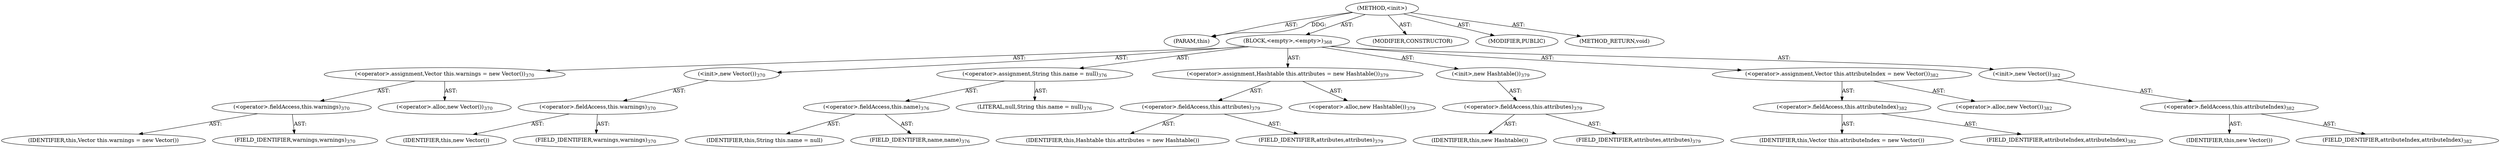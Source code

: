 digraph "&lt;init&gt;" {  
"111669149728" [label = <(METHOD,&lt;init&gt;)> ]
"115964117053" [label = <(PARAM,this)> ]
"25769803868" [label = <(BLOCK,&lt;empty&gt;,&lt;empty&gt;)<SUB>368</SUB>> ]
"30064771502" [label = <(&lt;operator&gt;.assignment,Vector this.warnings = new Vector())<SUB>370</SUB>> ]
"30064771503" [label = <(&lt;operator&gt;.fieldAccess,this.warnings)<SUB>370</SUB>> ]
"68719477061" [label = <(IDENTIFIER,this,Vector this.warnings = new Vector())> ]
"55834574930" [label = <(FIELD_IDENTIFIER,warnings,warnings)<SUB>370</SUB>> ]
"30064771504" [label = <(&lt;operator&gt;.alloc,new Vector())<SUB>370</SUB>> ]
"30064771505" [label = <(&lt;init&gt;,new Vector())<SUB>370</SUB>> ]
"30064771506" [label = <(&lt;operator&gt;.fieldAccess,this.warnings)<SUB>370</SUB>> ]
"68719477062" [label = <(IDENTIFIER,this,new Vector())> ]
"55834574931" [label = <(FIELD_IDENTIFIER,warnings,warnings)<SUB>370</SUB>> ]
"30064771507" [label = <(&lt;operator&gt;.assignment,String this.name = null)<SUB>376</SUB>> ]
"30064771508" [label = <(&lt;operator&gt;.fieldAccess,this.name)<SUB>376</SUB>> ]
"68719477063" [label = <(IDENTIFIER,this,String this.name = null)> ]
"55834574932" [label = <(FIELD_IDENTIFIER,name,name)<SUB>376</SUB>> ]
"90194313312" [label = <(LITERAL,null,String this.name = null)<SUB>376</SUB>> ]
"30064771509" [label = <(&lt;operator&gt;.assignment,Hashtable this.attributes = new Hashtable())<SUB>379</SUB>> ]
"30064771510" [label = <(&lt;operator&gt;.fieldAccess,this.attributes)<SUB>379</SUB>> ]
"68719477064" [label = <(IDENTIFIER,this,Hashtable this.attributes = new Hashtable())> ]
"55834574933" [label = <(FIELD_IDENTIFIER,attributes,attributes)<SUB>379</SUB>> ]
"30064771511" [label = <(&lt;operator&gt;.alloc,new Hashtable())<SUB>379</SUB>> ]
"30064771512" [label = <(&lt;init&gt;,new Hashtable())<SUB>379</SUB>> ]
"30064771513" [label = <(&lt;operator&gt;.fieldAccess,this.attributes)<SUB>379</SUB>> ]
"68719477065" [label = <(IDENTIFIER,this,new Hashtable())> ]
"55834574934" [label = <(FIELD_IDENTIFIER,attributes,attributes)<SUB>379</SUB>> ]
"30064771514" [label = <(&lt;operator&gt;.assignment,Vector this.attributeIndex = new Vector())<SUB>382</SUB>> ]
"30064771515" [label = <(&lt;operator&gt;.fieldAccess,this.attributeIndex)<SUB>382</SUB>> ]
"68719477066" [label = <(IDENTIFIER,this,Vector this.attributeIndex = new Vector())> ]
"55834574935" [label = <(FIELD_IDENTIFIER,attributeIndex,attributeIndex)<SUB>382</SUB>> ]
"30064771516" [label = <(&lt;operator&gt;.alloc,new Vector())<SUB>382</SUB>> ]
"30064771517" [label = <(&lt;init&gt;,new Vector())<SUB>382</SUB>> ]
"30064771518" [label = <(&lt;operator&gt;.fieldAccess,this.attributeIndex)<SUB>382</SUB>> ]
"68719477067" [label = <(IDENTIFIER,this,new Vector())> ]
"55834574936" [label = <(FIELD_IDENTIFIER,attributeIndex,attributeIndex)<SUB>382</SUB>> ]
"133143986266" [label = <(MODIFIER,CONSTRUCTOR)> ]
"133143986267" [label = <(MODIFIER,PUBLIC)> ]
"128849018912" [label = <(METHOD_RETURN,void)> ]
  "111669149728" -> "115964117053"  [ label = "AST: "] 
  "111669149728" -> "25769803868"  [ label = "AST: "] 
  "111669149728" -> "133143986266"  [ label = "AST: "] 
  "111669149728" -> "133143986267"  [ label = "AST: "] 
  "111669149728" -> "128849018912"  [ label = "AST: "] 
  "25769803868" -> "30064771502"  [ label = "AST: "] 
  "25769803868" -> "30064771505"  [ label = "AST: "] 
  "25769803868" -> "30064771507"  [ label = "AST: "] 
  "25769803868" -> "30064771509"  [ label = "AST: "] 
  "25769803868" -> "30064771512"  [ label = "AST: "] 
  "25769803868" -> "30064771514"  [ label = "AST: "] 
  "25769803868" -> "30064771517"  [ label = "AST: "] 
  "30064771502" -> "30064771503"  [ label = "AST: "] 
  "30064771502" -> "30064771504"  [ label = "AST: "] 
  "30064771503" -> "68719477061"  [ label = "AST: "] 
  "30064771503" -> "55834574930"  [ label = "AST: "] 
  "30064771505" -> "30064771506"  [ label = "AST: "] 
  "30064771506" -> "68719477062"  [ label = "AST: "] 
  "30064771506" -> "55834574931"  [ label = "AST: "] 
  "30064771507" -> "30064771508"  [ label = "AST: "] 
  "30064771507" -> "90194313312"  [ label = "AST: "] 
  "30064771508" -> "68719477063"  [ label = "AST: "] 
  "30064771508" -> "55834574932"  [ label = "AST: "] 
  "30064771509" -> "30064771510"  [ label = "AST: "] 
  "30064771509" -> "30064771511"  [ label = "AST: "] 
  "30064771510" -> "68719477064"  [ label = "AST: "] 
  "30064771510" -> "55834574933"  [ label = "AST: "] 
  "30064771512" -> "30064771513"  [ label = "AST: "] 
  "30064771513" -> "68719477065"  [ label = "AST: "] 
  "30064771513" -> "55834574934"  [ label = "AST: "] 
  "30064771514" -> "30064771515"  [ label = "AST: "] 
  "30064771514" -> "30064771516"  [ label = "AST: "] 
  "30064771515" -> "68719477066"  [ label = "AST: "] 
  "30064771515" -> "55834574935"  [ label = "AST: "] 
  "30064771517" -> "30064771518"  [ label = "AST: "] 
  "30064771518" -> "68719477067"  [ label = "AST: "] 
  "30064771518" -> "55834574936"  [ label = "AST: "] 
  "111669149728" -> "115964117053"  [ label = "DDG: "] 
}
